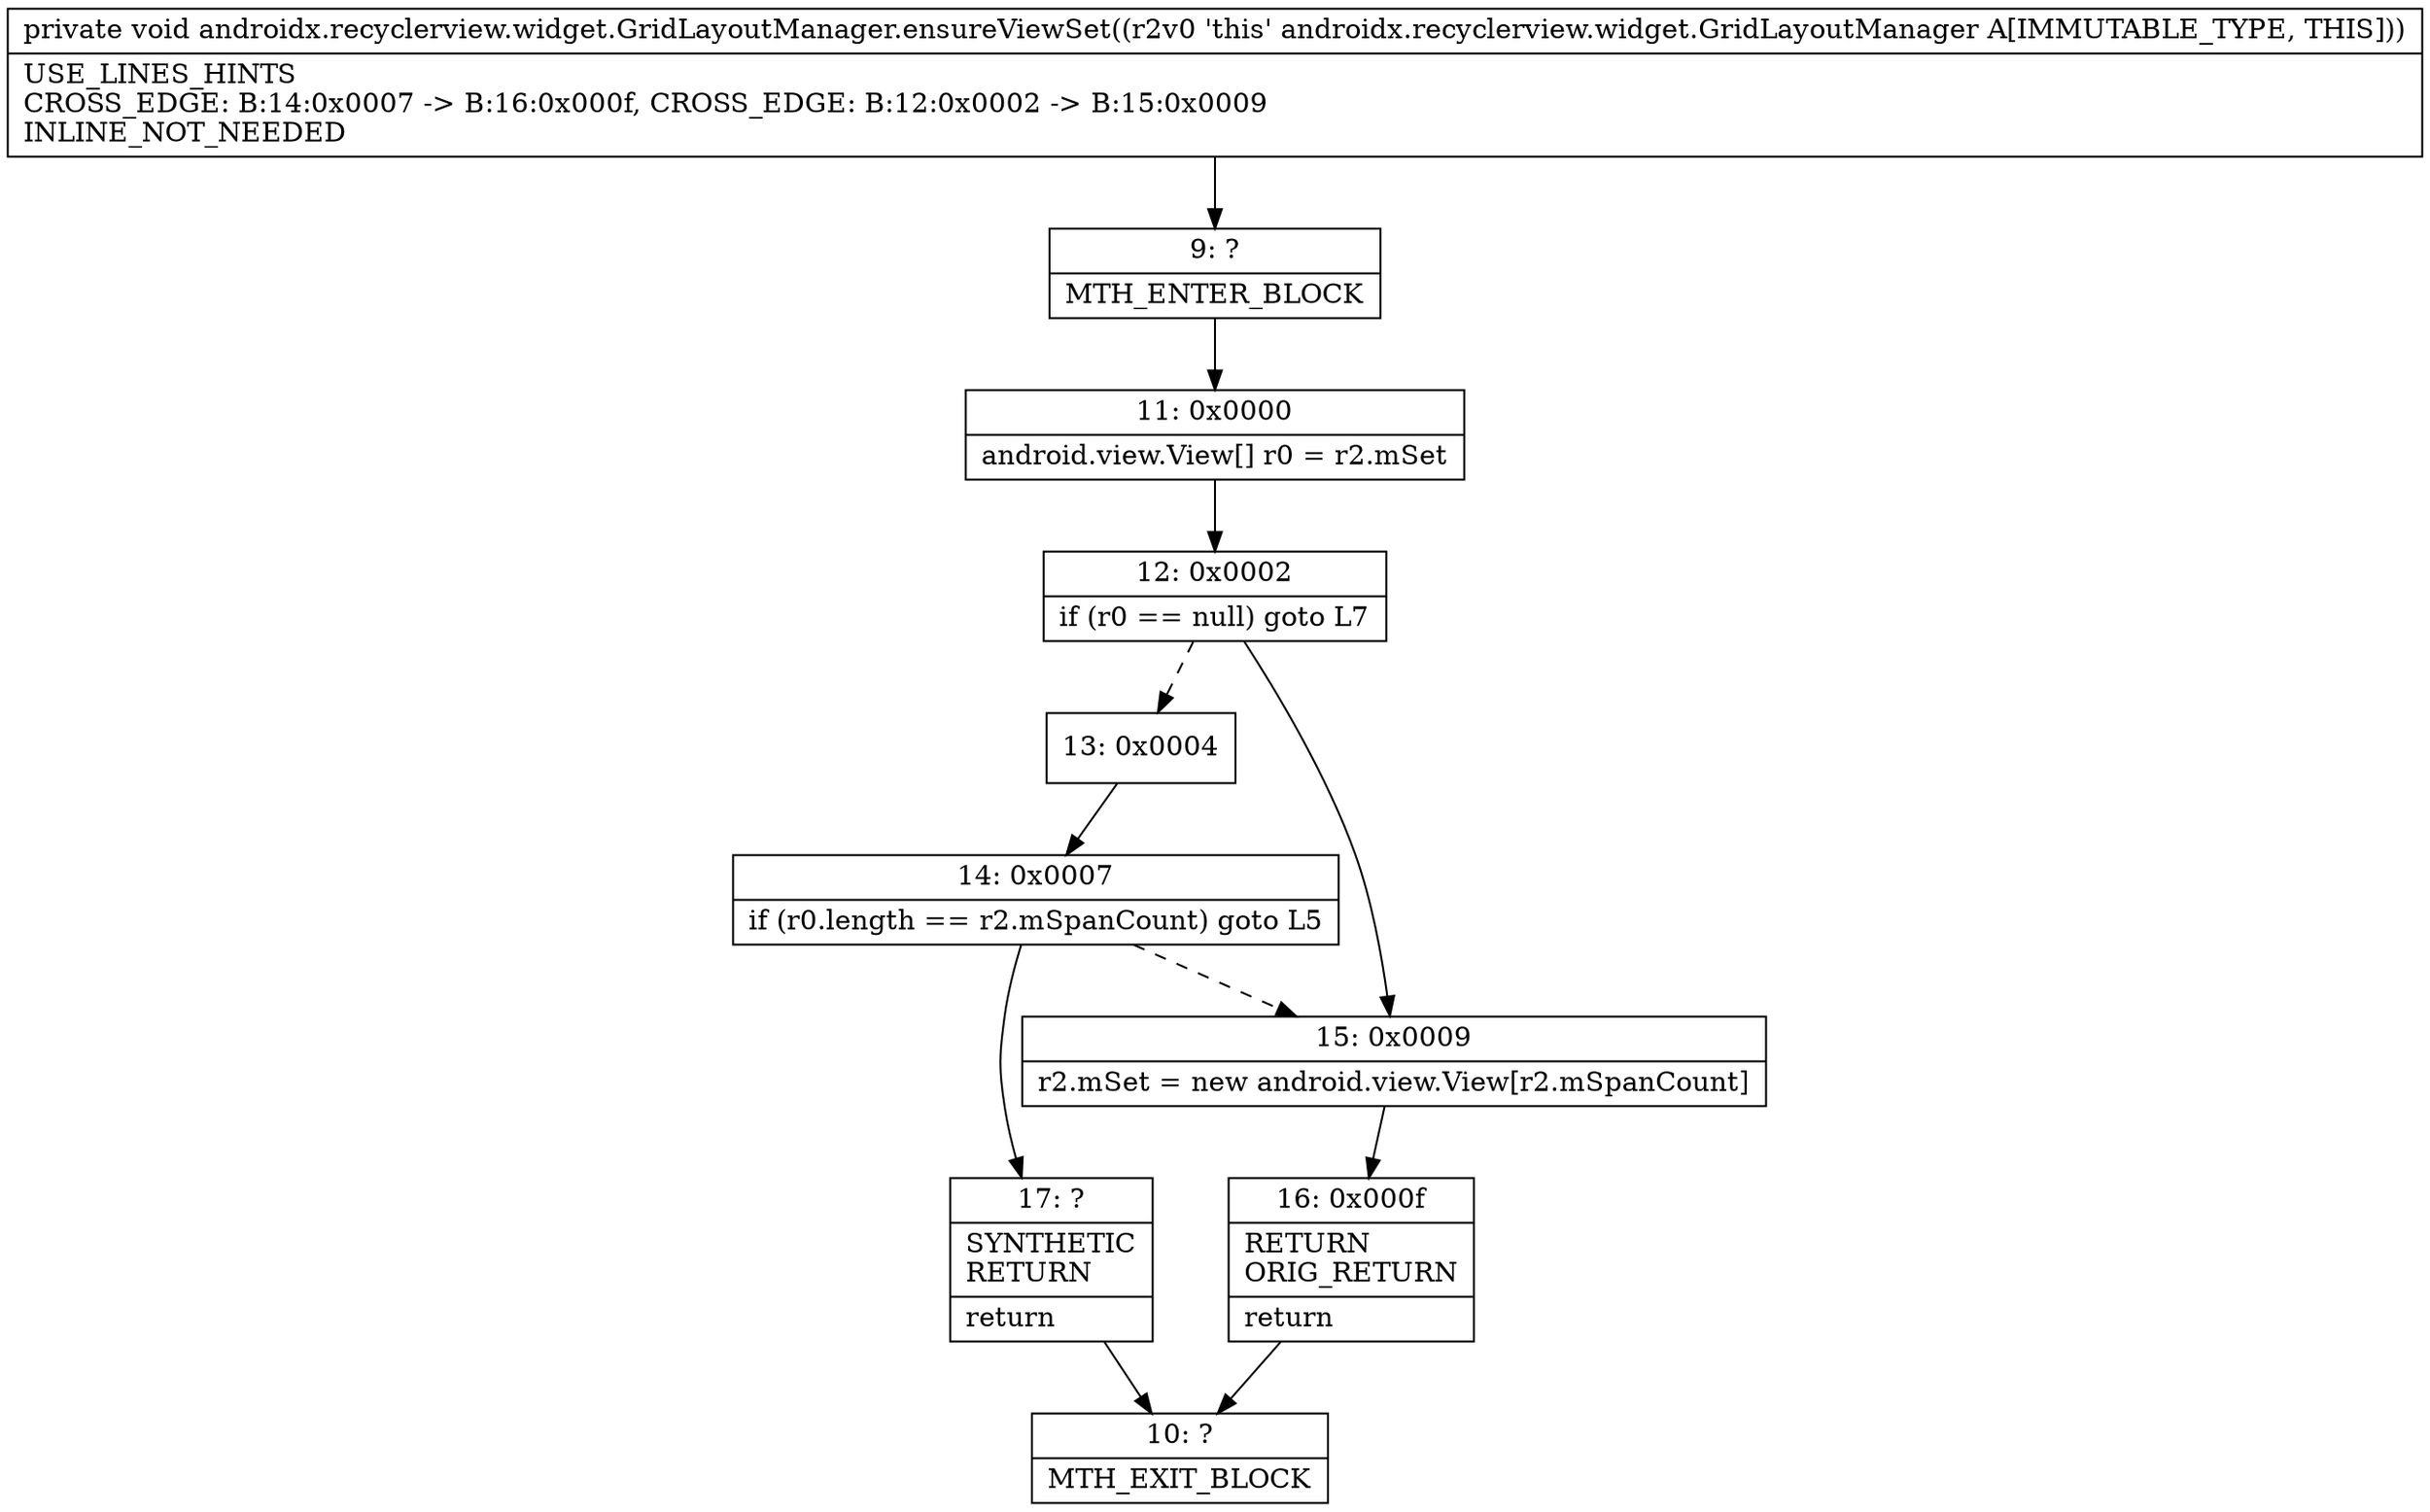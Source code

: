 digraph "CFG forandroidx.recyclerview.widget.GridLayoutManager.ensureViewSet()V" {
Node_9 [shape=record,label="{9\:\ ?|MTH_ENTER_BLOCK\l}"];
Node_11 [shape=record,label="{11\:\ 0x0000|android.view.View[] r0 = r2.mSet\l}"];
Node_12 [shape=record,label="{12\:\ 0x0002|if (r0 == null) goto L7\l}"];
Node_13 [shape=record,label="{13\:\ 0x0004}"];
Node_14 [shape=record,label="{14\:\ 0x0007|if (r0.length == r2.mSpanCount) goto L5\l}"];
Node_17 [shape=record,label="{17\:\ ?|SYNTHETIC\lRETURN\l|return\l}"];
Node_10 [shape=record,label="{10\:\ ?|MTH_EXIT_BLOCK\l}"];
Node_15 [shape=record,label="{15\:\ 0x0009|r2.mSet = new android.view.View[r2.mSpanCount]\l}"];
Node_16 [shape=record,label="{16\:\ 0x000f|RETURN\lORIG_RETURN\l|return\l}"];
MethodNode[shape=record,label="{private void androidx.recyclerview.widget.GridLayoutManager.ensureViewSet((r2v0 'this' androidx.recyclerview.widget.GridLayoutManager A[IMMUTABLE_TYPE, THIS]))  | USE_LINES_HINTS\lCROSS_EDGE: B:14:0x0007 \-\> B:16:0x000f, CROSS_EDGE: B:12:0x0002 \-\> B:15:0x0009\lINLINE_NOT_NEEDED\l}"];
MethodNode -> Node_9;Node_9 -> Node_11;
Node_11 -> Node_12;
Node_12 -> Node_13[style=dashed];
Node_12 -> Node_15;
Node_13 -> Node_14;
Node_14 -> Node_15[style=dashed];
Node_14 -> Node_17;
Node_17 -> Node_10;
Node_15 -> Node_16;
Node_16 -> Node_10;
}


